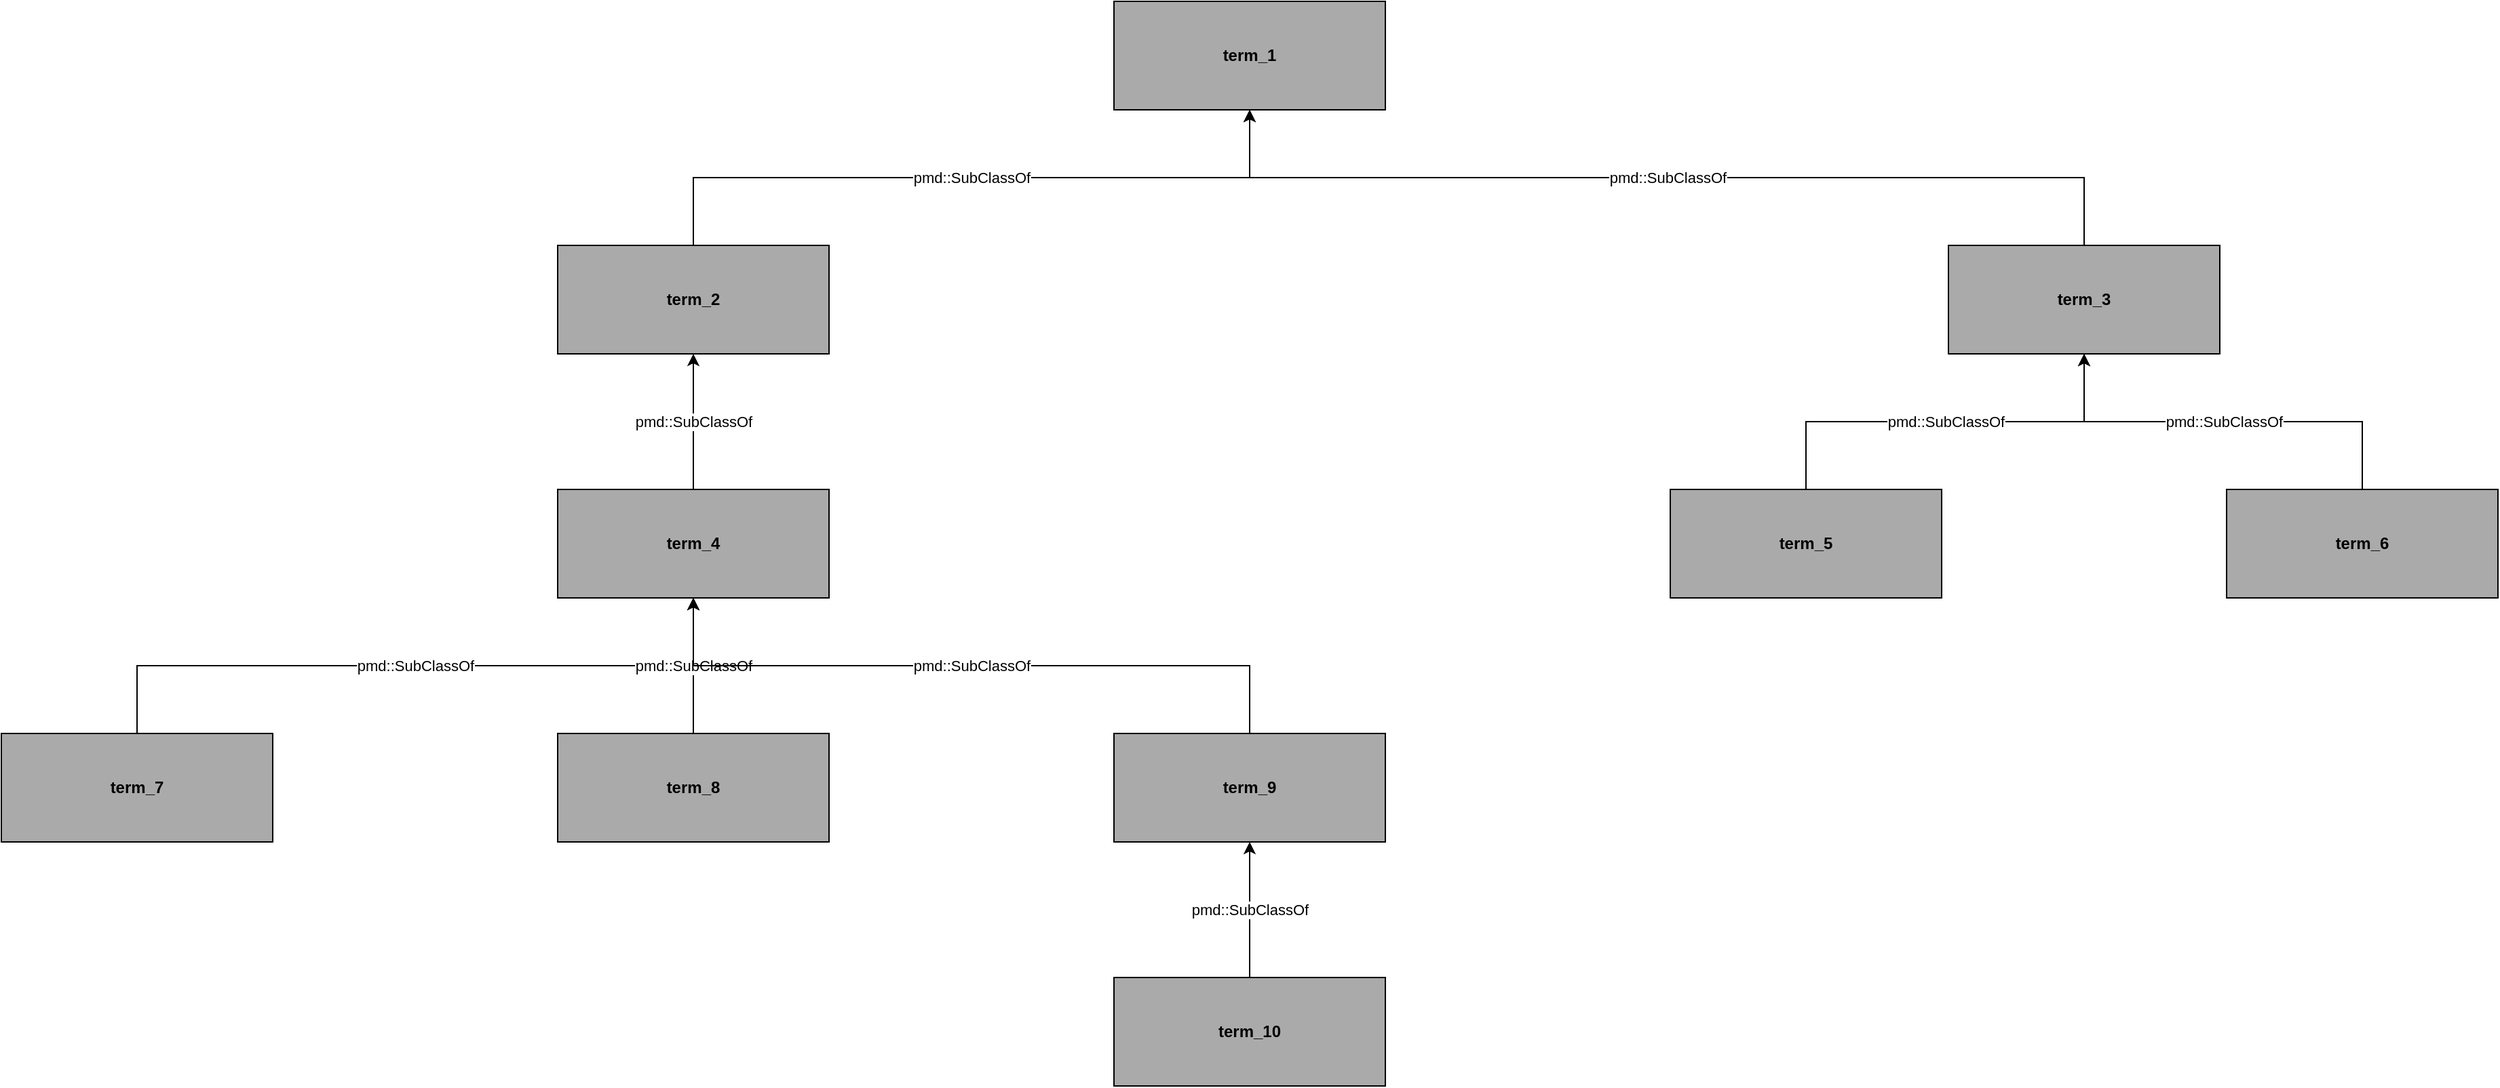 <mxfile type="device">
  <diagram name="many-simple.drawio" id="83171beaa3e6">
    <mxGraphModel dx="1600" dy="850" grid="1" gridSize="10" guides="1" tooltips="1" connect="1"
      arrows="1" fold="1" page="1" pageScale="1" pageWidth="1100" pageHeight="850" math="0"
      shadow="0">
      <root>
        <mxCell id="0" />
        <mxCell id="1" parent="0" />
        <mxCell id="83171beaa3e6-11" style="edgeStyle=orthogonalEdgeStyle;rounded=0;orthogonalLoop=1;jettySize=auto;html=1;exitX=0.5;exitY=1;exitDx=0;exitDy=0;entryX=0.5;entryY=0;entryDx=0;entryDy=0;startArrow=classic;endArrow=none;curved=0;dashed=0" edge="1" parent="1" source="83171beaa3e6-1" target="83171beaa3e6-2">
          <mxGeometry relative="1" as="geometry" />
        </mxCell>
        <mxCell id="83171beaa3e6-12" value="pmd::SubClassOf" style="edgeLabel;html=1;align=center;verticalAlign=middle;resizable=0;points=[];" vertex="1" connectable="0" parent="83171beaa3e6-11">
          <mxGeometry x="0" y="0" relative="1" as="geometry">
            <mxPoint as="offset" />
          </mxGeometry>
        </mxCell>        <mxCell id="83171beaa3e6-13" style="edgeStyle=orthogonalEdgeStyle;rounded=0;orthogonalLoop=1;jettySize=auto;html=1;exitX=0.5;exitY=1;exitDx=0;exitDy=0;entryX=0.5;entryY=0;entryDx=0;entryDy=0;startArrow=classic;endArrow=none;curved=0;dashed=0" edge="1" parent="1" source="83171beaa3e6-1" target="83171beaa3e6-3">
          <mxGeometry relative="1" as="geometry" />
        </mxCell>
        <mxCell id="83171beaa3e6-14" value="pmd::SubClassOf" style="edgeLabel;html=1;align=center;verticalAlign=middle;resizable=0;points=[];" vertex="1" connectable="0" parent="83171beaa3e6-13">
          <mxGeometry x="0" y="0" relative="1" as="geometry">
            <mxPoint as="offset" />
          </mxGeometry>
        </mxCell>        <mxCell id="83171beaa3e6-15" style="edgeStyle=orthogonalEdgeStyle;rounded=0;orthogonalLoop=1;jettySize=auto;html=1;exitX=0.5;exitY=1;exitDx=0;exitDy=0;entryX=0.5;entryY=0;entryDx=0;entryDy=0;startArrow=classic;endArrow=none;curved=0;dashed=0" edge="1" parent="1" source="83171beaa3e6-2" target="83171beaa3e6-4">
          <mxGeometry relative="1" as="geometry" />
        </mxCell>
        <mxCell id="83171beaa3e6-16" value="pmd::SubClassOf" style="edgeLabel;html=1;align=center;verticalAlign=middle;resizable=0;points=[];" vertex="1" connectable="0" parent="83171beaa3e6-15">
          <mxGeometry x="0" y="0" relative="1" as="geometry">
            <mxPoint as="offset" />
          </mxGeometry>
        </mxCell>        <mxCell id="83171beaa3e6-17" style="edgeStyle=orthogonalEdgeStyle;rounded=0;orthogonalLoop=1;jettySize=auto;html=1;exitX=0.5;exitY=1;exitDx=0;exitDy=0;entryX=0.5;entryY=0;entryDx=0;entryDy=0;startArrow=classic;endArrow=none;curved=0;dashed=0" edge="1" parent="1" source="83171beaa3e6-3" target="83171beaa3e6-5">
          <mxGeometry relative="1" as="geometry" />
        </mxCell>
        <mxCell id="83171beaa3e6-18" value="pmd::SubClassOf" style="edgeLabel;html=1;align=center;verticalAlign=middle;resizable=0;points=[];" vertex="1" connectable="0" parent="83171beaa3e6-17">
          <mxGeometry x="0" y="0" relative="1" as="geometry">
            <mxPoint as="offset" />
          </mxGeometry>
        </mxCell>        <mxCell id="83171beaa3e6-19" style="edgeStyle=orthogonalEdgeStyle;rounded=0;orthogonalLoop=1;jettySize=auto;html=1;exitX=0.5;exitY=1;exitDx=0;exitDy=0;entryX=0.5;entryY=0;entryDx=0;entryDy=0;startArrow=classic;endArrow=none;curved=0;dashed=0" edge="1" parent="1" source="83171beaa3e6-3" target="83171beaa3e6-6">
          <mxGeometry relative="1" as="geometry" />
        </mxCell>
        <mxCell id="83171beaa3e6-20" value="pmd::SubClassOf" style="edgeLabel;html=1;align=center;verticalAlign=middle;resizable=0;points=[];" vertex="1" connectable="0" parent="83171beaa3e6-19">
          <mxGeometry x="0" y="0" relative="1" as="geometry">
            <mxPoint as="offset" />
          </mxGeometry>
        </mxCell>        <mxCell id="83171beaa3e6-21" style="edgeStyle=orthogonalEdgeStyle;rounded=0;orthogonalLoop=1;jettySize=auto;html=1;exitX=0.5;exitY=1;exitDx=0;exitDy=0;entryX=0.5;entryY=0;entryDx=0;entryDy=0;startArrow=classic;endArrow=none;curved=0;dashed=0" edge="1" parent="1" source="83171beaa3e6-4" target="83171beaa3e6-7">
          <mxGeometry relative="1" as="geometry" />
        </mxCell>
        <mxCell id="83171beaa3e6-22" value="pmd::SubClassOf" style="edgeLabel;html=1;align=center;verticalAlign=middle;resizable=0;points=[];" vertex="1" connectable="0" parent="83171beaa3e6-21">
          <mxGeometry x="0" y="0" relative="1" as="geometry">
            <mxPoint as="offset" />
          </mxGeometry>
        </mxCell>        <mxCell id="83171beaa3e6-23" style="edgeStyle=orthogonalEdgeStyle;rounded=0;orthogonalLoop=1;jettySize=auto;html=1;exitX=0.5;exitY=1;exitDx=0;exitDy=0;entryX=0.5;entryY=0;entryDx=0;entryDy=0;startArrow=classic;endArrow=none;curved=0;dashed=0" edge="1" parent="1" source="83171beaa3e6-4" target="83171beaa3e6-8">
          <mxGeometry relative="1" as="geometry" />
        </mxCell>
        <mxCell id="83171beaa3e6-24" value="pmd::SubClassOf" style="edgeLabel;html=1;align=center;verticalAlign=middle;resizable=0;points=[];" vertex="1" connectable="0" parent="83171beaa3e6-23">
          <mxGeometry x="0" y="0" relative="1" as="geometry">
            <mxPoint as="offset" />
          </mxGeometry>
        </mxCell>        <mxCell id="83171beaa3e6-25" style="edgeStyle=orthogonalEdgeStyle;rounded=0;orthogonalLoop=1;jettySize=auto;html=1;exitX=0.5;exitY=1;exitDx=0;exitDy=0;entryX=0.5;entryY=0;entryDx=0;entryDy=0;startArrow=classic;endArrow=none;curved=0;dashed=0" edge="1" parent="1" source="83171beaa3e6-4" target="83171beaa3e6-9">
          <mxGeometry relative="1" as="geometry" />
        </mxCell>
        <mxCell id="83171beaa3e6-26" value="pmd::SubClassOf" style="edgeLabel;html=1;align=center;verticalAlign=middle;resizable=0;points=[];" vertex="1" connectable="0" parent="83171beaa3e6-25">
          <mxGeometry x="0" y="0" relative="1" as="geometry">
            <mxPoint as="offset" />
          </mxGeometry>
        </mxCell>        <mxCell id="83171beaa3e6-27" style="edgeStyle=orthogonalEdgeStyle;rounded=0;orthogonalLoop=1;jettySize=auto;html=1;exitX=0.5;exitY=1;exitDx=0;exitDy=0;entryX=0.5;entryY=0;entryDx=0;entryDy=0;startArrow=classic;endArrow=none;curved=0;dashed=0" edge="1" parent="1" source="83171beaa3e6-9" target="83171beaa3e6-10">
          <mxGeometry relative="1" as="geometry" />
        </mxCell>
        <mxCell id="83171beaa3e6-28" value="pmd::SubClassOf" style="edgeLabel;html=1;align=center;verticalAlign=middle;resizable=0;points=[];" vertex="1" connectable="0" parent="83171beaa3e6-27">
          <mxGeometry x="0" y="0" relative="1" as="geometry">
            <mxPoint as="offset" />
          </mxGeometry>
        </mxCell>        <mxCell id="83171beaa3e6-1" value="term_1" style="rounded=0;whiteSpace=wrap;html=1;fillColor=#aaaaaa;strokeColor=#000000;fontStyle=1;" parent="1" vertex="1">
          <mxGeometry x="1025.0" y="0" width="200" height="80" as="geometry" />
        </mxCell>
        <mxCell id="83171beaa3e6-2" value="term_2" style="rounded=0;whiteSpace=wrap;html=1;fillColor=#aaaaaa;strokeColor=#000000;fontStyle=1;" parent="1" vertex="1">
          <mxGeometry x="615.0" y="180" width="200" height="80" as="geometry" />
        </mxCell>
        <mxCell id="83171beaa3e6-3" value="term_3" style="rounded=0;whiteSpace=wrap;html=1;fillColor=#aaaaaa;strokeColor=#000000;fontStyle=1;" parent="1" vertex="1">
          <mxGeometry x="1640.0" y="180" width="200" height="80" as="geometry" />
        </mxCell>
        <mxCell id="83171beaa3e6-4" value="term_4" style="rounded=0;whiteSpace=wrap;html=1;fillColor=#aaaaaa;strokeColor=#000000;fontStyle=1;" parent="1" vertex="1">
          <mxGeometry x="615.0" y="360" width="200" height="80" as="geometry" />
        </mxCell>
        <mxCell id="83171beaa3e6-5" value="term_5" style="rounded=0;whiteSpace=wrap;html=1;fillColor=#aaaaaa;strokeColor=#000000;fontStyle=1;" parent="1" vertex="1">
          <mxGeometry x="1435.0" y="360" width="200" height="80" as="geometry" />
        </mxCell>
        <mxCell id="83171beaa3e6-6" value="term_6" style="rounded=0;whiteSpace=wrap;html=1;fillColor=#aaaaaa;strokeColor=#000000;fontStyle=1;" parent="1" vertex="1">
          <mxGeometry x="1845.0" y="360" width="200" height="80" as="geometry" />
        </mxCell>
        <mxCell id="83171beaa3e6-7" value="term_7" style="rounded=0;whiteSpace=wrap;html=1;fillColor=#aaaaaa;strokeColor=#000000;fontStyle=1;" parent="1" vertex="1">
          <mxGeometry x="205.0" y="540" width="200" height="80" as="geometry" />
        </mxCell>
        <mxCell id="83171beaa3e6-8" value="term_8" style="rounded=0;whiteSpace=wrap;html=1;fillColor=#aaaaaa;strokeColor=#000000;fontStyle=1;" parent="1" vertex="1">
          <mxGeometry x="615.0" y="540" width="200" height="80" as="geometry" />
        </mxCell>
        <mxCell id="83171beaa3e6-9" value="term_9" style="rounded=0;whiteSpace=wrap;html=1;fillColor=#aaaaaa;strokeColor=#000000;fontStyle=1;" parent="1" vertex="1">
          <mxGeometry x="1025.0" y="540" width="200" height="80" as="geometry" />
        </mxCell>
        <mxCell id="83171beaa3e6-10" value="term_10" style="rounded=0;whiteSpace=wrap;html=1;fillColor=#aaaaaa;strokeColor=#000000;fontStyle=1;" parent="1" vertex="1">
          <mxGeometry x="1025.0" y="720" width="200" height="80" as="geometry" />
        </mxCell>

      </root>
    </mxGraphModel>
  </diagram>
</mxfile>
